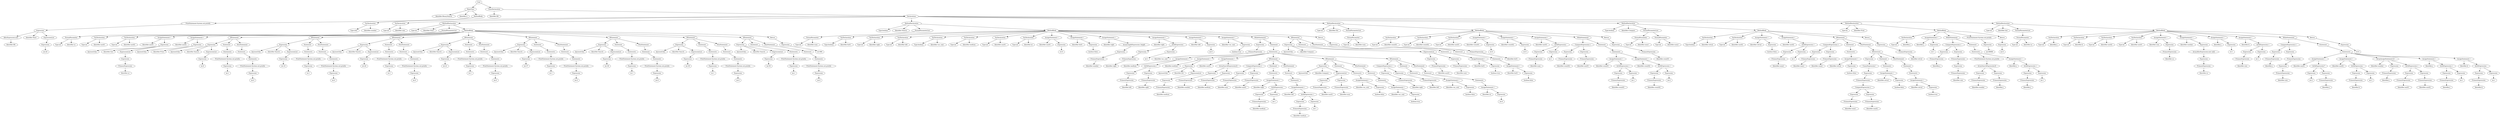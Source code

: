 digraph {
n0 [label="Goal"];
n1 [label="MainClass"];
n2 [label="Identifier:BinarySearch"];
n1 -> n2;
n3 [label="Identifier:a"];
n1 -> n3;
n4 [label="MethodBody"];
n5 [label="PrintStatement:System.out.println"];
n6 [label="Expression"];
n7 [label="AllocExpression:new"];
n8 [label="Identifier:BS"];
n7 -> n8;
n6 -> n7;
n9 [label="Identifier:Start"];
n6 -> n9;
n10 [label="ExpressionList"];
n11 [label="Expression"];
n12 [label="int:20"];
n11 -> n12;
n10 -> n11;
n6 -> n10;
n5 -> n6;
n4 -> n5;
n1 -> n4;
n0 -> n1;
n13 [label="ClassDeclaration"];
n14 [label="Identifier:BS"];
n13 -> n14;
n15 [label="Declarations"];
n16 [label="VarDeclaration"];
n17 [label="Type:int[]"];
n16 -> n17;
n18 [label="Identifier:number"];
n16 -> n18;
n15 -> n16;
n19 [label="VarDeclaration"];
n20 [label="Type:int"];
n19 -> n20;
n21 [label="Identifier:size"];
n19 -> n21;
n15 -> n19;
n22 [label="MethodDeclaration"];
n23 [label="Type:int"];
n22 -> n23;
n24 [label="Identifier:Start"];
n22 -> n24;
n25 [label="FormalParameterList"];
n26 [label="FormalParameter"];
n27 [label="Type:int"];
n26 -> n27;
n28 [label="Identifier:sz"];
n26 -> n28;
n25 -> n26;
n22 -> n25;
n29 [label="MethodBody"];
n30 [label="VarDeclaration"];
n31 [label="Type:int"];
n30 -> n31;
n32 [label="Identifier:aux01"];
n30 -> n32;
n29 -> n30;
n33 [label="VarDeclaration"];
n34 [label="Type:int"];
n33 -> n34;
n35 [label="Identifier:aux02"];
n33 -> n35;
n29 -> n33;
n36 [label="AssignStatement:="];
n37 [label="Identifier:aux01"];
n36 -> n37;
n38 [label="Expression"];
n39 [label="keyword:this"];
n38 -> n39;
n40 [label="Identifier:Init"];
n38 -> n40;
n41 [label="ExpressionList"];
n42 [label="Expression"];
n43 [label="PrimaryExpression"];
n44 [label="Identifier:sz"];
n43 -> n44;
n42 -> n43;
n41 -> n42;
n38 -> n41;
n36 -> n38;
n29 -> n36;
n45 [label="AssignStatement:="];
n46 [label="Identifier:aux02"];
n45 -> n46;
n47 [label="Expression"];
n48 [label="keyword:this"];
n47 -> n48;
n49 [label="Identifier:Print"];
n47 -> n49;
n45 -> n47;
n29 -> n45;
n50 [label="IfStatement"];
n51 [label="Expression"];
n52 [label="keyword:this"];
n51 -> n52;
n53 [label="Identifier:Search"];
n51 -> n53;
n54 [label="ExpressionList"];
n55 [label="Expression"];
n56 [label="int:8"];
n55 -> n56;
n54 -> n55;
n51 -> n54;
n50 -> n51;
n57 [label="Statement"];
n58 [label="Statements"];
n59 [label="PrintStatement:System.out.println"];
n60 [label="Expression"];
n61 [label="int:1"];
n60 -> n61;
n59 -> n60;
n58 -> n59;
n57 -> n58;
n50 -> n57;
n62 [label="ElseStatement"];
n63 [label="Statement"];
n64 [label="Statements"];
n65 [label="PrintStatement:System.out.println"];
n66 [label="Expression"];
n67 [label="int:0"];
n66 -> n67;
n65 -> n66;
n64 -> n65;
n63 -> n64;
n62 -> n63;
n50 -> n62;
n29 -> n50;
n68 [label="IfStatement"];
n69 [label="Expression"];
n70 [label="keyword:this"];
n69 -> n70;
n71 [label="Identifier:Search"];
n69 -> n71;
n72 [label="ExpressionList"];
n73 [label="Expression"];
n74 [label="int:19"];
n73 -> n74;
n72 -> n73;
n69 -> n72;
n68 -> n69;
n75 [label="Statement"];
n76 [label="Statements"];
n77 [label="PrintStatement:System.out.println"];
n78 [label="Expression"];
n79 [label="int:1"];
n78 -> n79;
n77 -> n78;
n76 -> n77;
n75 -> n76;
n68 -> n75;
n80 [label="ElseStatement"];
n81 [label="Statement"];
n82 [label="Statements"];
n83 [label="PrintStatement:System.out.println"];
n84 [label="Expression"];
n85 [label="int:0"];
n84 -> n85;
n83 -> n84;
n82 -> n83;
n81 -> n82;
n80 -> n81;
n68 -> n80;
n29 -> n68;
n86 [label="IfStatement"];
n87 [label="Expression"];
n88 [label="keyword:this"];
n87 -> n88;
n89 [label="Identifier:Search"];
n87 -> n89;
n90 [label="ExpressionList"];
n91 [label="Expression"];
n92 [label="int:20"];
n91 -> n92;
n90 -> n91;
n87 -> n90;
n86 -> n87;
n93 [label="Statement"];
n94 [label="Statements"];
n95 [label="PrintStatement:System.out.println"];
n96 [label="Expression"];
n97 [label="int:1"];
n96 -> n97;
n95 -> n96;
n94 -> n95;
n93 -> n94;
n86 -> n93;
n98 [label="ElseStatement"];
n99 [label="Statement"];
n100 [label="Statements"];
n101 [label="PrintStatement:System.out.println"];
n102 [label="Expression"];
n103 [label="int:0"];
n102 -> n103;
n101 -> n102;
n100 -> n101;
n99 -> n100;
n98 -> n99;
n86 -> n98;
n29 -> n86;
n104 [label="IfStatement"];
n105 [label="Expression"];
n106 [label="keyword:this"];
n105 -> n106;
n107 [label="Identifier:Search"];
n105 -> n107;
n108 [label="ExpressionList"];
n109 [label="Expression"];
n110 [label="int:21"];
n109 -> n110;
n108 -> n109;
n105 -> n108;
n104 -> n105;
n111 [label="Statement"];
n112 [label="Statements"];
n113 [label="PrintStatement:System.out.println"];
n114 [label="Expression"];
n115 [label="int:1"];
n114 -> n115;
n113 -> n114;
n112 -> n113;
n111 -> n112;
n104 -> n111;
n116 [label="ElseStatement"];
n117 [label="Statement"];
n118 [label="Statements"];
n119 [label="PrintStatement:System.out.println"];
n120 [label="Expression"];
n121 [label="int:0"];
n120 -> n121;
n119 -> n120;
n118 -> n119;
n117 -> n118;
n116 -> n117;
n104 -> n116;
n29 -> n104;
n122 [label="IfStatement"];
n123 [label="Expression"];
n124 [label="keyword:this"];
n123 -> n124;
n125 [label="Identifier:Search"];
n123 -> n125;
n126 [label="ExpressionList"];
n127 [label="Expression"];
n128 [label="int:37"];
n127 -> n128;
n126 -> n127;
n123 -> n126;
n122 -> n123;
n129 [label="Statement"];
n130 [label="Statements"];
n131 [label="PrintStatement:System.out.println"];
n132 [label="Expression"];
n133 [label="int:1"];
n132 -> n133;
n131 -> n132;
n130 -> n131;
n129 -> n130;
n122 -> n129;
n134 [label="ElseStatement"];
n135 [label="Statement"];
n136 [label="Statements"];
n137 [label="PrintStatement:System.out.println"];
n138 [label="Expression"];
n139 [label="int:0"];
n138 -> n139;
n137 -> n138;
n136 -> n137;
n135 -> n136;
n134 -> n135;
n122 -> n134;
n29 -> n122;
n140 [label="IfStatement"];
n141 [label="Expression"];
n142 [label="keyword:this"];
n141 -> n142;
n143 [label="Identifier:Search"];
n141 -> n143;
n144 [label="ExpressionList"];
n145 [label="Expression"];
n146 [label="int:38"];
n145 -> n146;
n144 -> n145;
n141 -> n144;
n140 -> n141;
n147 [label="Statement"];
n148 [label="Statements"];
n149 [label="PrintStatement:System.out.println"];
n150 [label="Expression"];
n151 [label="int:1"];
n150 -> n151;
n149 -> n150;
n148 -> n149;
n147 -> n148;
n140 -> n147;
n152 [label="ElseStatement"];
n153 [label="Statement"];
n154 [label="Statements"];
n155 [label="PrintStatement:System.out.println"];
n156 [label="Expression"];
n157 [label="int:0"];
n156 -> n157;
n155 -> n156;
n154 -> n155;
n153 -> n154;
n152 -> n153;
n140 -> n152;
n29 -> n140;
n158 [label="IfStatement"];
n159 [label="Expression"];
n160 [label="keyword:this"];
n159 -> n160;
n161 [label="Identifier:Search"];
n159 -> n161;
n162 [label="ExpressionList"];
n163 [label="Expression"];
n164 [label="int:39"];
n163 -> n164;
n162 -> n163;
n159 -> n162;
n158 -> n159;
n165 [label="Statement"];
n166 [label="Statements"];
n167 [label="PrintStatement:System.out.println"];
n168 [label="Expression"];
n169 [label="int:1"];
n168 -> n169;
n167 -> n168;
n166 -> n167;
n165 -> n166;
n158 -> n165;
n170 [label="ElseStatement"];
n171 [label="Statement"];
n172 [label="Statements"];
n173 [label="PrintStatement:System.out.println"];
n174 [label="Expression"];
n175 [label="int:0"];
n174 -> n175;
n173 -> n174;
n172 -> n173;
n171 -> n172;
n170 -> n171;
n158 -> n170;
n29 -> n158;
n176 [label="IfStatement"];
n177 [label="Expression"];
n178 [label="keyword:this"];
n177 -> n178;
n179 [label="Identifier:Search"];
n177 -> n179;
n180 [label="ExpressionList"];
n181 [label="Expression"];
n182 [label="int:50"];
n181 -> n182;
n180 -> n181;
n177 -> n180;
n176 -> n177;
n183 [label="Statement"];
n184 [label="Statements"];
n185 [label="PrintStatement:System.out.println"];
n186 [label="Expression"];
n187 [label="int:1"];
n186 -> n187;
n185 -> n186;
n184 -> n185;
n183 -> n184;
n176 -> n183;
n188 [label="ElseStatement"];
n189 [label="Statement"];
n190 [label="Statements"];
n191 [label="PrintStatement:System.out.println"];
n192 [label="Expression"];
n193 [label="int:0"];
n192 -> n193;
n191 -> n192;
n190 -> n191;
n189 -> n190;
n188 -> n189;
n176 -> n188;
n29 -> n176;
n194 [label="Return"];
n195 [label="Expression"];
n196 [label="int:999"];
n195 -> n196;
n194 -> n195;
n29 -> n194;
n22 -> n29;
n15 -> n22;
n197 [label="MethodDeclaration"];
n198 [label="Type:boolean"];
n197 -> n198;
n199 [label="Identifier:Search"];
n197 -> n199;
n200 [label="FormalParameterList"];
n201 [label="FormalParameter"];
n202 [label="Type:int"];
n201 -> n202;
n203 [label="Identifier:num"];
n201 -> n203;
n200 -> n201;
n197 -> n200;
n204 [label="MethodBody"];
n205 [label="VarDeclaration"];
n206 [label="Type:boolean"];
n205 -> n206;
n207 [label="Identifier:bs01"];
n205 -> n207;
n204 -> n205;
n208 [label="VarDeclaration"];
n209 [label="Type:int"];
n208 -> n209;
n210 [label="Identifier:right"];
n208 -> n210;
n204 -> n208;
n211 [label="VarDeclaration"];
n212 [label="Type:int"];
n211 -> n212;
n213 [label="Identifier:left"];
n211 -> n213;
n204 -> n211;
n214 [label="VarDeclaration"];
n215 [label="Type:boolean"];
n214 -> n215;
n216 [label="Identifier:var_cont"];
n214 -> n216;
n204 -> n214;
n217 [label="VarDeclaration"];
n218 [label="Type:int"];
n217 -> n218;
n219 [label="Identifier:medium"];
n217 -> n219;
n204 -> n217;
n220 [label="VarDeclaration"];
n221 [label="Type:int"];
n220 -> n221;
n222 [label="Identifier:aux01"];
n220 -> n222;
n204 -> n220;
n223 [label="VarDeclaration"];
n224 [label="Type:int"];
n223 -> n224;
n225 [label="Identifier:nt"];
n223 -> n225;
n204 -> n223;
n226 [label="AssignStatement:="];
n227 [label="Identifier:aux01"];
n226 -> n227;
n228 [label="Expression"];
n229 [label="int:0"];
n228 -> n229;
n226 -> n228;
n204 -> n226;
n230 [label="AssignStatement:="];
n231 [label="Identifier:bs01"];
n230 -> n231;
n232 [label="Expression"];
n233 [label="boolean:false"];
n232 -> n233;
n230 -> n232;
n204 -> n230;
n234 [label="AssignStatement:="];
n235 [label="Identifier:right"];
n234 -> n235;
n236 [label="ArrayLengthExpression:.length"];
n237 [label="Expression"];
n238 [label="PrimaryExpression"];
n239 [label="Identifier:number"];
n238 -> n239;
n237 -> n238;
n236 -> n237;
n234 -> n236;
n204 -> n234;
n240 [label="AssignStatement:="];
n241 [label="Identifier:right"];
n240 -> n241;
n242 [label="ArithExpression:-"];
n243 [label="Expression"];
n244 [label="PrimaryExpression"];
n245 [label="Identifier:right"];
n244 -> n245;
n243 -> n244;
n242 -> n243;
n246 [label="Expression"];
n247 [label="int:1"];
n246 -> n247;
n242 -> n246;
n240 -> n242;
n204 -> n240;
n248 [label="AssignStatement:="];
n249 [label="Identifier:left"];
n248 -> n249;
n250 [label="Expression"];
n251 [label="int:0"];
n250 -> n251;
n248 -> n250;
n204 -> n248;
n252 [label="AssignStatement:="];
n253 [label="Identifier:var_cont"];
n252 -> n253;
n254 [label="Expression"];
n255 [label="boolean:true"];
n254 -> n255;
n252 -> n254;
n204 -> n252;
n256 [label="WhileStatement"];
n257 [label="Expression"];
n258 [label="PrimaryExpression"];
n259 [label="Identifier:var_cont"];
n258 -> n259;
n257 -> n258;
n256 -> n257;
n260 [label="Statement"];
n261 [label="Statements"];
n262 [label="AssignStatement:="];
n263 [label="Identifier:medium"];
n262 -> n263;
n264 [label="ArithExpression:+"];
n265 [label="Expression"];
n266 [label="PrimaryExpression"];
n267 [label="Identifier:left"];
n266 -> n267;
n265 -> n266;
n264 -> n265;
n268 [label="Expression"];
n269 [label="PrimaryExpression"];
n270 [label="Identifier:right"];
n269 -> n270;
n268 -> n269;
n264 -> n268;
n262 -> n264;
n261 -> n262;
n271 [label="AssignStatement:="];
n272 [label="Identifier:medium"];
n271 -> n272;
n273 [label="Expression"];
n274 [label="keyword:this"];
n273 -> n274;
n275 [label="Identifier:Div"];
n273 -> n275;
n276 [label="ExpressionList"];
n277 [label="Expression"];
n278 [label="PrimaryExpression"];
n279 [label="Identifier:medium"];
n278 -> n279;
n277 -> n278;
n276 -> n277;
n273 -> n276;
n271 -> n273;
n261 -> n271;
n280 [label="AssignStatement:="];
n281 [label="Identifier:aux01"];
n280 -> n281;
n282 [label="ArraySearchExpression:[]"];
n283 [label="Expression"];
n284 [label="PrimaryExpression"];
n285 [label="Identifier:number"];
n284 -> n285;
n283 -> n284;
n282 -> n283;
n286 [label="Expression"];
n287 [label="PrimaryExpression"];
n288 [label="Identifier:medium"];
n287 -> n288;
n286 -> n287;
n282 -> n286;
n280 -> n282;
n261 -> n280;
n289 [label="IfStatement"];
n290 [label="CompareExpression:<"];
n291 [label="Expression"];
n292 [label="PrimaryExpression"];
n293 [label="Identifier:num"];
n292 -> n293;
n291 -> n292;
n290 -> n291;
n294 [label="Expression"];
n295 [label="PrimaryExpression"];
n296 [label="Identifier:aux01"];
n295 -> n296;
n294 -> n295;
n290 -> n294;
n289 -> n290;
n297 [label="Statement"];
n298 [label="Statements"];
n299 [label="AssignStatement:="];
n300 [label="Identifier:right"];
n299 -> n300;
n301 [label="ArithExpression:-"];
n302 [label="Expression"];
n303 [label="PrimaryExpression"];
n304 [label="Identifier:medium"];
n303 -> n304;
n302 -> n303;
n301 -> n302;
n305 [label="Expression"];
n306 [label="int:1"];
n305 -> n306;
n301 -> n305;
n299 -> n301;
n298 -> n299;
n297 -> n298;
n289 -> n297;
n307 [label="ElseStatement"];
n308 [label="Statement"];
n309 [label="Statements"];
n310 [label="AssignStatement:="];
n311 [label="Identifier:left"];
n310 -> n311;
n312 [label="ArithExpression:+"];
n313 [label="Expression"];
n314 [label="PrimaryExpression"];
n315 [label="Identifier:medium"];
n314 -> n315;
n313 -> n314;
n312 -> n313;
n316 [label="Expression"];
n317 [label="int:1"];
n316 -> n317;
n312 -> n316;
n310 -> n312;
n309 -> n310;
n308 -> n309;
n307 -> n308;
n289 -> n307;
n261 -> n289;
n318 [label="IfStatement"];
n319 [label="Expression"];
n320 [label="keyword:this"];
n319 -> n320;
n321 [label="Identifier:Compare"];
n319 -> n321;
n322 [label="ExpressionList"];
n323 [label="Expression"];
n324 [label="PrimaryExpression"];
n325 [label="Identifier:aux01"];
n324 -> n325;
n323 -> n324;
n322 -> n323;
n326 [label="Expression"];
n327 [label="PrimaryExpression"];
n328 [label="Identifier:num"];
n327 -> n328;
n326 -> n327;
n322 -> n326;
n319 -> n322;
n318 -> n319;
n329 [label="Statement"];
n330 [label="Statements"];
n331 [label="AssignStatement:="];
n332 [label="Identifier:var_cont"];
n331 -> n332;
n333 [label="Expression"];
n334 [label="boolean:false"];
n333 -> n334;
n331 -> n333;
n330 -> n331;
n329 -> n330;
n318 -> n329;
n335 [label="ElseStatement"];
n336 [label="Statement"];
n337 [label="Statements"];
n338 [label="AssignStatement:="];
n339 [label="Identifier:var_cont"];
n338 -> n339;
n340 [label="Expression"];
n341 [label="boolean:true"];
n340 -> n341;
n338 -> n340;
n337 -> n338;
n336 -> n337;
n335 -> n336;
n318 -> n335;
n261 -> n318;
n342 [label="IfStatement"];
n343 [label="CompareExpression:<"];
n344 [label="Expression"];
n345 [label="PrimaryExpression"];
n346 [label="Identifier:right"];
n345 -> n346;
n344 -> n345;
n343 -> n344;
n347 [label="Expression"];
n348 [label="PrimaryExpression"];
n349 [label="Identifier:left"];
n348 -> n349;
n347 -> n348;
n343 -> n347;
n342 -> n343;
n350 [label="Statement"];
n351 [label="Statements"];
n352 [label="AssignStatement:="];
n353 [label="Identifier:var_cont"];
n352 -> n353;
n354 [label="Expression"];
n355 [label="boolean:false"];
n354 -> n355;
n352 -> n354;
n351 -> n352;
n350 -> n351;
n342 -> n350;
n356 [label="ElseStatement"];
n357 [label="Statement"];
n358 [label="Statements"];
n359 [label="AssignStatement:="];
n360 [label="Identifier:nt"];
n359 -> n360;
n361 [label="Expression"];
n362 [label="int:0"];
n361 -> n362;
n359 -> n361;
n358 -> n359;
n357 -> n358;
n356 -> n357;
n342 -> n356;
n261 -> n342;
n260 -> n261;
n256 -> n260;
n204 -> n256;
n363 [label="IfStatement"];
n364 [label="Expression"];
n365 [label="keyword:this"];
n364 -> n365;
n366 [label="Identifier:Compare"];
n364 -> n366;
n367 [label="ExpressionList"];
n368 [label="Expression"];
n369 [label="PrimaryExpression"];
n370 [label="Identifier:aux01"];
n369 -> n370;
n368 -> n369;
n367 -> n368;
n371 [label="Expression"];
n372 [label="PrimaryExpression"];
n373 [label="Identifier:num"];
n372 -> n373;
n371 -> n372;
n367 -> n371;
n364 -> n367;
n363 -> n364;
n374 [label="Statement"];
n375 [label="Statements"];
n376 [label="AssignStatement:="];
n377 [label="Identifier:bs01"];
n376 -> n377;
n378 [label="Expression"];
n379 [label="boolean:true"];
n378 -> n379;
n376 -> n378;
n375 -> n376;
n374 -> n375;
n363 -> n374;
n380 [label="ElseStatement"];
n381 [label="Statement"];
n382 [label="Statements"];
n383 [label="AssignStatement:="];
n384 [label="Identifier:bs01"];
n383 -> n384;
n385 [label="Expression"];
n386 [label="boolean:false"];
n385 -> n386;
n383 -> n385;
n382 -> n383;
n381 -> n382;
n380 -> n381;
n363 -> n380;
n204 -> n363;
n387 [label="Return"];
n388 [label="Expression"];
n389 [label="PrimaryExpression"];
n390 [label="Identifier:bs01"];
n389 -> n390;
n388 -> n389;
n387 -> n388;
n204 -> n387;
n197 -> n204;
n15 -> n197;
n391 [label="MethodDeclaration"];
n392 [label="Type:int"];
n391 -> n392;
n393 [label="Identifier:Div"];
n391 -> n393;
n394 [label="FormalParameterList"];
n395 [label="FormalParameter"];
n396 [label="Type:int"];
n395 -> n396;
n397 [label="Identifier:num"];
n395 -> n397;
n394 -> n395;
n391 -> n394;
n398 [label="MethodBody"];
n399 [label="VarDeclaration"];
n400 [label="Type:int"];
n399 -> n400;
n401 [label="Identifier:count01"];
n399 -> n401;
n398 -> n399;
n402 [label="VarDeclaration"];
n403 [label="Type:int"];
n402 -> n403;
n404 [label="Identifier:count02"];
n402 -> n404;
n398 -> n402;
n405 [label="VarDeclaration"];
n406 [label="Type:int"];
n405 -> n406;
n407 [label="Identifier:aux03"];
n405 -> n407;
n398 -> n405;
n408 [label="AssignStatement:="];
n409 [label="Identifier:count01"];
n408 -> n409;
n410 [label="Expression"];
n411 [label="int:0"];
n410 -> n411;
n408 -> n410;
n398 -> n408;
n412 [label="AssignStatement:="];
n413 [label="Identifier:count02"];
n412 -> n413;
n414 [label="Expression"];
n415 [label="int:0"];
n414 -> n415;
n412 -> n414;
n398 -> n412;
n416 [label="AssignStatement:="];
n417 [label="Identifier:aux03"];
n416 -> n417;
n418 [label="ArithExpression:-"];
n419 [label="Expression"];
n420 [label="PrimaryExpression"];
n421 [label="Identifier:num"];
n420 -> n421;
n419 -> n420;
n418 -> n419;
n422 [label="Expression"];
n423 [label="int:1"];
n422 -> n423;
n418 -> n422;
n416 -> n418;
n398 -> n416;
n424 [label="WhileStatement"];
n425 [label="CompareExpression:<"];
n426 [label="Expression"];
n427 [label="PrimaryExpression"];
n428 [label="Identifier:count02"];
n427 -> n428;
n426 -> n427;
n425 -> n426;
n429 [label="Expression"];
n430 [label="PrimaryExpression"];
n431 [label="Identifier:aux03"];
n430 -> n431;
n429 -> n430;
n425 -> n429;
n424 -> n425;
n432 [label="Statement"];
n433 [label="Statements"];
n434 [label="AssignStatement:="];
n435 [label="Identifier:count01"];
n434 -> n435;
n436 [label="ArithExpression:+"];
n437 [label="Expression"];
n438 [label="PrimaryExpression"];
n439 [label="Identifier:count01"];
n438 -> n439;
n437 -> n438;
n436 -> n437;
n440 [label="Expression"];
n441 [label="int:1"];
n440 -> n441;
n436 -> n440;
n434 -> n436;
n433 -> n434;
n442 [label="AssignStatement:="];
n443 [label="Identifier:count02"];
n442 -> n443;
n444 [label="ArithExpression:+"];
n445 [label="Expression"];
n446 [label="PrimaryExpression"];
n447 [label="Identifier:count02"];
n446 -> n447;
n445 -> n446;
n444 -> n445;
n448 [label="Expression"];
n449 [label="int:2"];
n448 -> n449;
n444 -> n448;
n442 -> n444;
n433 -> n442;
n432 -> n433;
n424 -> n432;
n398 -> n424;
n450 [label="Return"];
n451 [label="Expression"];
n452 [label="PrimaryExpression"];
n453 [label="Identifier:count01"];
n452 -> n453;
n451 -> n452;
n450 -> n451;
n398 -> n450;
n391 -> n398;
n15 -> n391;
n454 [label="MethodDeclaration"];
n455 [label="Type:boolean"];
n454 -> n455;
n456 [label="Identifier:Compare"];
n454 -> n456;
n457 [label="FormalParameterList"];
n458 [label="FormalParameter"];
n459 [label="Type:int"];
n458 -> n459;
n460 [label="Identifier:num1"];
n458 -> n460;
n457 -> n458;
n461 [label="FormalParameter"];
n462 [label="Type:int"];
n461 -> n462;
n463 [label="Identifier:num2"];
n461 -> n463;
n457 -> n461;
n454 -> n457;
n464 [label="MethodBody"];
n465 [label="VarDeclaration"];
n466 [label="Type:boolean"];
n465 -> n466;
n467 [label="Identifier:retval"];
n465 -> n467;
n464 -> n465;
n468 [label="VarDeclaration"];
n469 [label="Type:int"];
n468 -> n469;
n470 [label="Identifier:aux02"];
n468 -> n470;
n464 -> n468;
n471 [label="AssignStatement:="];
n472 [label="Identifier:retval"];
n471 -> n472;
n473 [label="Expression"];
n474 [label="boolean:false"];
n473 -> n474;
n471 -> n473;
n464 -> n471;
n475 [label="AssignStatement:="];
n476 [label="Identifier:aux02"];
n475 -> n476;
n477 [label="ArithExpression:+"];
n478 [label="Expression"];
n479 [label="PrimaryExpression"];
n480 [label="Identifier:num2"];
n479 -> n480;
n478 -> n479;
n477 -> n478;
n481 [label="Expression"];
n482 [label="int:1"];
n481 -> n482;
n477 -> n481;
n475 -> n477;
n464 -> n475;
n483 [label="IfStatement"];
n484 [label="CompareExpression:<"];
n485 [label="Expression"];
n486 [label="PrimaryExpression"];
n487 [label="Identifier:num1"];
n486 -> n487;
n485 -> n486;
n484 -> n485;
n488 [label="Expression"];
n489 [label="PrimaryExpression"];
n490 [label="Identifier:num2"];
n489 -> n490;
n488 -> n489;
n484 -> n488;
n483 -> n484;
n491 [label="Statement"];
n492 [label="Statements"];
n493 [label="AssignStatement:="];
n494 [label="Identifier:retval"];
n493 -> n494;
n495 [label="Expression"];
n496 [label="boolean:false"];
n495 -> n496;
n493 -> n495;
n492 -> n493;
n491 -> n492;
n483 -> n491;
n497 [label="ElseStatement"];
n498 [label="IfStatement"];
n499 [label="Expression"];
n500 [label="UnaryExpression:!"];
n501 [label="Expression"];
n502 [label="PrimaryExpression"];
n503 [label="CompareExpression:<"];
n504 [label="Expression"];
n505 [label="PrimaryExpression"];
n506 [label="Identifier:num1"];
n505 -> n506;
n504 -> n505;
n503 -> n504;
n507 [label="Expression"];
n508 [label="PrimaryExpression"];
n509 [label="Identifier:aux02"];
n508 -> n509;
n507 -> n508;
n503 -> n507;
n502 -> n503;
n501 -> n502;
n500 -> n501;
n499 -> n500;
n498 -> n499;
n510 [label="Statement"];
n511 [label="Statements"];
n512 [label="AssignStatement:="];
n513 [label="Identifier:retval"];
n512 -> n513;
n514 [label="Expression"];
n515 [label="boolean:false"];
n514 -> n515;
n512 -> n514;
n511 -> n512;
n510 -> n511;
n498 -> n510;
n516 [label="ElseStatement"];
n517 [label="Statement"];
n518 [label="Statements"];
n519 [label="AssignStatement:="];
n520 [label="Identifier:retval"];
n519 -> n520;
n521 [label="Expression"];
n522 [label="boolean:true"];
n521 -> n522;
n519 -> n521;
n518 -> n519;
n517 -> n518;
n516 -> n517;
n498 -> n516;
n497 -> n498;
n483 -> n497;
n464 -> n483;
n523 [label="Return"];
n524 [label="Expression"];
n525 [label="PrimaryExpression"];
n526 [label="Identifier:retval"];
n525 -> n526;
n524 -> n525;
n523 -> n524;
n464 -> n523;
n454 -> n464;
n15 -> n454;
n527 [label="MethodDeclaration"];
n528 [label="Type:int"];
n527 -> n528;
n529 [label="Identifier:Print"];
n527 -> n529;
n530 [label="MethodBody"];
n531 [label="VarDeclaration"];
n532 [label="Type:int"];
n531 -> n532;
n533 [label="Identifier:j"];
n531 -> n533;
n530 -> n531;
n534 [label="AssignStatement:="];
n535 [label="Identifier:j"];
n534 -> n535;
n536 [label="Expression"];
n537 [label="int:1"];
n536 -> n537;
n534 -> n536;
n530 -> n534;
n538 [label="WhileStatement"];
n539 [label="CompareExpression:<"];
n540 [label="Expression"];
n541 [label="PrimaryExpression"];
n542 [label="Identifier:j"];
n541 -> n542;
n540 -> n541;
n539 -> n540;
n543 [label="Expression"];
n544 [label="PrimaryExpression"];
n545 [label="Expression"];
n546 [label="PrimaryExpression"];
n547 [label="Identifier:size"];
n546 -> n547;
n545 -> n546;
n544 -> n545;
n543 -> n544;
n539 -> n543;
n538 -> n539;
n548 [label="Statement"];
n549 [label="Statements"];
n550 [label="PrintStatement:System.out.println"];
n551 [label="ArraySearchExpression:[]"];
n552 [label="Expression"];
n553 [label="PrimaryExpression"];
n554 [label="Identifier:number"];
n553 -> n554;
n552 -> n553;
n551 -> n552;
n555 [label="Expression"];
n556 [label="PrimaryExpression"];
n557 [label="Identifier:j"];
n556 -> n557;
n555 -> n556;
n551 -> n555;
n550 -> n551;
n549 -> n550;
n558 [label="AssignStatement:="];
n559 [label="Identifier:j"];
n558 -> n559;
n560 [label="ArithExpression:+"];
n561 [label="Expression"];
n562 [label="PrimaryExpression"];
n563 [label="Identifier:j"];
n562 -> n563;
n561 -> n562;
n560 -> n561;
n564 [label="Expression"];
n565 [label="int:1"];
n564 -> n565;
n560 -> n564;
n558 -> n560;
n549 -> n558;
n548 -> n549;
n538 -> n548;
n530 -> n538;
n566 [label="PrintStatement:System.out.println"];
n567 [label="Expression"];
n568 [label="int:99999"];
n567 -> n568;
n566 -> n567;
n530 -> n566;
n569 [label="Return"];
n570 [label="Expression"];
n571 [label="int:0"];
n570 -> n571;
n569 -> n570;
n530 -> n569;
n527 -> n530;
n15 -> n527;
n572 [label="MethodDeclaration"];
n573 [label="Type:int"];
n572 -> n573;
n574 [label="Identifier:Init"];
n572 -> n574;
n575 [label="FormalParameterList"];
n576 [label="FormalParameter"];
n577 [label="Type:int"];
n576 -> n577;
n578 [label="Identifier:sz"];
n576 -> n578;
n575 -> n576;
n572 -> n575;
n579 [label="MethodBody"];
n580 [label="VarDeclaration"];
n581 [label="Type:int"];
n580 -> n581;
n582 [label="Identifier:j"];
n580 -> n582;
n579 -> n580;
n583 [label="VarDeclaration"];
n584 [label="Type:int"];
n583 -> n584;
n585 [label="Identifier:k"];
n583 -> n585;
n579 -> n583;
n586 [label="VarDeclaration"];
n587 [label="Type:int"];
n586 -> n587;
n588 [label="Identifier:aux02"];
n586 -> n588;
n579 -> n586;
n589 [label="VarDeclaration"];
n590 [label="Type:int"];
n589 -> n590;
n591 [label="Identifier:aux01"];
n589 -> n591;
n579 -> n589;
n592 [label="AssignStatement:="];
n593 [label="Identifier:size"];
n592 -> n593;
n594 [label="Expression"];
n595 [label="PrimaryExpression"];
n596 [label="Identifier:sz"];
n595 -> n596;
n594 -> n595;
n592 -> n594;
n579 -> n592;
n597 [label="AssignStatement:="];
n598 [label="Identifier:number"];
n597 -> n598;
n599 [label="Expression"];
n600 [label="ArrayAllocExpression:new int[]"];
n601 [label="Expression"];
n602 [label="PrimaryExpression"];
n603 [label="Identifier:sz"];
n602 -> n603;
n601 -> n602;
n600 -> n601;
n599 -> n600;
n597 -> n599;
n579 -> n597;
n604 [label="AssignStatement:="];
n605 [label="Identifier:j"];
n604 -> n605;
n606 [label="Expression"];
n607 [label="int:1"];
n606 -> n607;
n604 -> n606;
n579 -> n604;
n608 [label="AssignStatement:="];
n609 [label="Identifier:k"];
n608 -> n609;
n610 [label="ArithExpression:+"];
n611 [label="Expression"];
n612 [label="PrimaryExpression"];
n613 [label="Identifier:size"];
n612 -> n613;
n611 -> n612;
n610 -> n611;
n614 [label="Expression"];
n615 [label="int:1"];
n614 -> n615;
n610 -> n614;
n608 -> n610;
n579 -> n608;
n616 [label="WhileStatement"];
n617 [label="CompareExpression:<"];
n618 [label="Expression"];
n619 [label="PrimaryExpression"];
n620 [label="Identifier:j"];
n619 -> n620;
n618 -> n619;
n617 -> n618;
n621 [label="Expression"];
n622 [label="PrimaryExpression"];
n623 [label="Expression"];
n624 [label="PrimaryExpression"];
n625 [label="Identifier:size"];
n624 -> n625;
n623 -> n624;
n622 -> n623;
n621 -> n622;
n617 -> n621;
n616 -> n617;
n626 [label="Statement"];
n627 [label="Statements"];
n628 [label="AssignStatement:="];
n629 [label="Identifier:aux01"];
n628 -> n629;
n630 [label="ArithExpression:*"];
n631 [label="Expression"];
n632 [label="int:2"];
n631 -> n632;
n630 -> n631;
n633 [label="Expression"];
n634 [label="PrimaryExpression"];
n635 [label="Identifier:j"];
n634 -> n635;
n633 -> n634;
n630 -> n633;
n628 -> n630;
n627 -> n628;
n636 [label="AssignStatement:="];
n637 [label="Identifier:aux02"];
n636 -> n637;
n638 [label="ArithExpression:-"];
n639 [label="Expression"];
n640 [label="PrimaryExpression"];
n641 [label="Identifier:k"];
n640 -> n641;
n639 -> n640;
n638 -> n639;
n642 [label="Expression"];
n643 [label="int:3"];
n642 -> n643;
n638 -> n642;
n636 -> n638;
n627 -> n636;
n644 [label="ArrayAssignStatement:[]="];
n645 [label="Identifier:number"];
n644 -> n645;
n646 [label="Expression"];
n647 [label="PrimaryExpression"];
n648 [label="Identifier:j"];
n647 -> n648;
n646 -> n647;
n644 -> n646;
n649 [label="ArithExpression:+"];
n650 [label="Expression"];
n651 [label="PrimaryExpression"];
n652 [label="Identifier:aux01"];
n651 -> n652;
n650 -> n651;
n649 -> n650;
n653 [label="Expression"];
n654 [label="PrimaryExpression"];
n655 [label="Identifier:aux02"];
n654 -> n655;
n653 -> n654;
n649 -> n653;
n644 -> n649;
n627 -> n644;
n656 [label="AssignStatement:="];
n657 [label="Identifier:j"];
n656 -> n657;
n658 [label="ArithExpression:+"];
n659 [label="Expression"];
n660 [label="PrimaryExpression"];
n661 [label="Identifier:j"];
n660 -> n661;
n659 -> n660;
n658 -> n659;
n662 [label="Expression"];
n663 [label="int:1"];
n662 -> n663;
n658 -> n662;
n656 -> n658;
n627 -> n656;
n664 [label="AssignStatement:="];
n665 [label="Identifier:k"];
n664 -> n665;
n666 [label="ArithExpression:-"];
n667 [label="Expression"];
n668 [label="PrimaryExpression"];
n669 [label="Identifier:k"];
n668 -> n669;
n667 -> n668;
n666 -> n667;
n670 [label="Expression"];
n671 [label="int:1"];
n670 -> n671;
n666 -> n670;
n664 -> n666;
n627 -> n664;
n626 -> n627;
n616 -> n626;
n579 -> n616;
n672 [label="Return"];
n673 [label="Expression"];
n674 [label="int:0"];
n673 -> n674;
n672 -> n673;
n579 -> n672;
n572 -> n579;
n15 -> n572;
n13 -> n15;
n0 -> n13;
}
